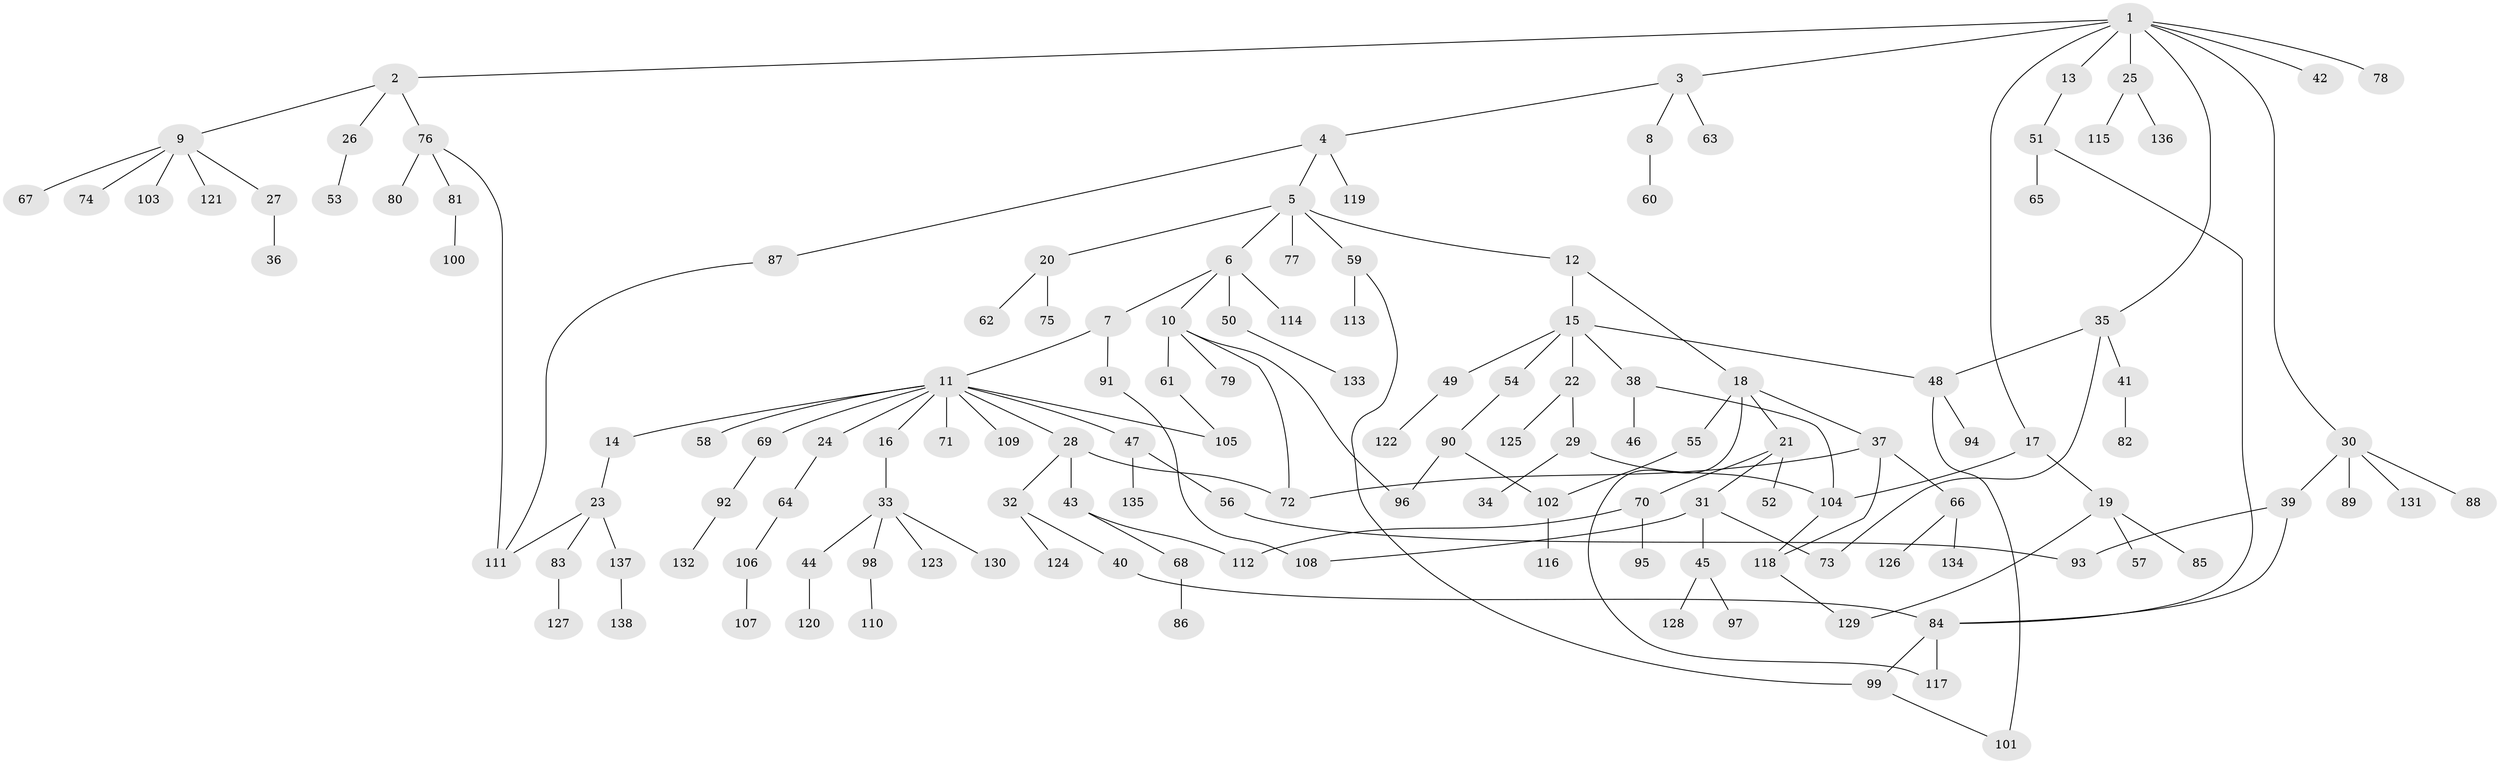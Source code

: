 // coarse degree distribution, {8: 0.02857142857142857, 4: 0.1, 3: 0.15714285714285714, 5: 0.05714285714285714, 9: 0.014285714285714285, 1: 0.37142857142857144, 2: 0.24285714285714285, 6: 0.02857142857142857}
// Generated by graph-tools (version 1.1) at 2025/48/03/04/25 22:48:53]
// undirected, 138 vertices, 158 edges
graph export_dot {
  node [color=gray90,style=filled];
  1;
  2;
  3;
  4;
  5;
  6;
  7;
  8;
  9;
  10;
  11;
  12;
  13;
  14;
  15;
  16;
  17;
  18;
  19;
  20;
  21;
  22;
  23;
  24;
  25;
  26;
  27;
  28;
  29;
  30;
  31;
  32;
  33;
  34;
  35;
  36;
  37;
  38;
  39;
  40;
  41;
  42;
  43;
  44;
  45;
  46;
  47;
  48;
  49;
  50;
  51;
  52;
  53;
  54;
  55;
  56;
  57;
  58;
  59;
  60;
  61;
  62;
  63;
  64;
  65;
  66;
  67;
  68;
  69;
  70;
  71;
  72;
  73;
  74;
  75;
  76;
  77;
  78;
  79;
  80;
  81;
  82;
  83;
  84;
  85;
  86;
  87;
  88;
  89;
  90;
  91;
  92;
  93;
  94;
  95;
  96;
  97;
  98;
  99;
  100;
  101;
  102;
  103;
  104;
  105;
  106;
  107;
  108;
  109;
  110;
  111;
  112;
  113;
  114;
  115;
  116;
  117;
  118;
  119;
  120;
  121;
  122;
  123;
  124;
  125;
  126;
  127;
  128;
  129;
  130;
  131;
  132;
  133;
  134;
  135;
  136;
  137;
  138;
  1 -- 2;
  1 -- 3;
  1 -- 13;
  1 -- 17;
  1 -- 25;
  1 -- 30;
  1 -- 35;
  1 -- 42;
  1 -- 78;
  2 -- 9;
  2 -- 26;
  2 -- 76;
  3 -- 4;
  3 -- 8;
  3 -- 63;
  4 -- 5;
  4 -- 87;
  4 -- 119;
  5 -- 6;
  5 -- 12;
  5 -- 20;
  5 -- 59;
  5 -- 77;
  6 -- 7;
  6 -- 10;
  6 -- 50;
  6 -- 114;
  7 -- 11;
  7 -- 91;
  8 -- 60;
  9 -- 27;
  9 -- 67;
  9 -- 74;
  9 -- 103;
  9 -- 121;
  10 -- 61;
  10 -- 79;
  10 -- 72;
  10 -- 96;
  11 -- 14;
  11 -- 16;
  11 -- 24;
  11 -- 28;
  11 -- 47;
  11 -- 58;
  11 -- 69;
  11 -- 71;
  11 -- 105;
  11 -- 109;
  12 -- 15;
  12 -- 18;
  13 -- 51;
  14 -- 23;
  15 -- 22;
  15 -- 38;
  15 -- 49;
  15 -- 54;
  15 -- 48;
  16 -- 33;
  17 -- 19;
  17 -- 104;
  18 -- 21;
  18 -- 37;
  18 -- 55;
  18 -- 117;
  19 -- 57;
  19 -- 85;
  19 -- 129;
  20 -- 62;
  20 -- 75;
  21 -- 31;
  21 -- 52;
  21 -- 70;
  22 -- 29;
  22 -- 125;
  23 -- 83;
  23 -- 111;
  23 -- 137;
  24 -- 64;
  25 -- 115;
  25 -- 136;
  26 -- 53;
  27 -- 36;
  28 -- 32;
  28 -- 43;
  28 -- 72;
  29 -- 34;
  29 -- 104;
  30 -- 39;
  30 -- 88;
  30 -- 89;
  30 -- 131;
  31 -- 45;
  31 -- 73;
  31 -- 108;
  32 -- 40;
  32 -- 124;
  33 -- 44;
  33 -- 98;
  33 -- 123;
  33 -- 130;
  35 -- 41;
  35 -- 48;
  35 -- 73;
  37 -- 66;
  37 -- 72;
  37 -- 118;
  38 -- 46;
  38 -- 104;
  39 -- 93;
  39 -- 84;
  40 -- 84;
  41 -- 82;
  43 -- 68;
  43 -- 112;
  44 -- 120;
  45 -- 97;
  45 -- 128;
  47 -- 56;
  47 -- 135;
  48 -- 94;
  48 -- 101;
  49 -- 122;
  50 -- 133;
  51 -- 65;
  51 -- 84;
  54 -- 90;
  55 -- 102;
  56 -- 93;
  59 -- 113;
  59 -- 99;
  61 -- 105;
  64 -- 106;
  66 -- 126;
  66 -- 134;
  68 -- 86;
  69 -- 92;
  70 -- 95;
  70 -- 112;
  76 -- 80;
  76 -- 81;
  76 -- 111;
  81 -- 100;
  83 -- 127;
  84 -- 99;
  84 -- 117;
  87 -- 111;
  90 -- 96;
  90 -- 102;
  91 -- 108;
  92 -- 132;
  98 -- 110;
  99 -- 101;
  102 -- 116;
  104 -- 118;
  106 -- 107;
  118 -- 129;
  137 -- 138;
}
